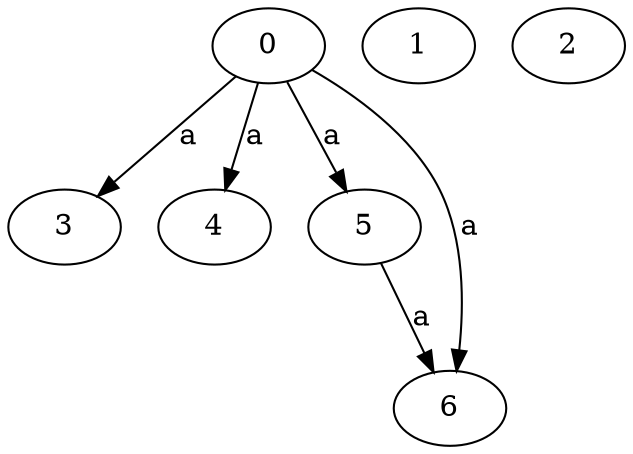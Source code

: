 strict digraph  {
0;
1;
2;
3;
4;
5;
6;
0 -> 3  [label=a];
0 -> 4  [label=a];
0 -> 5  [label=a];
0 -> 6  [label=a];
5 -> 6  [label=a];
}
